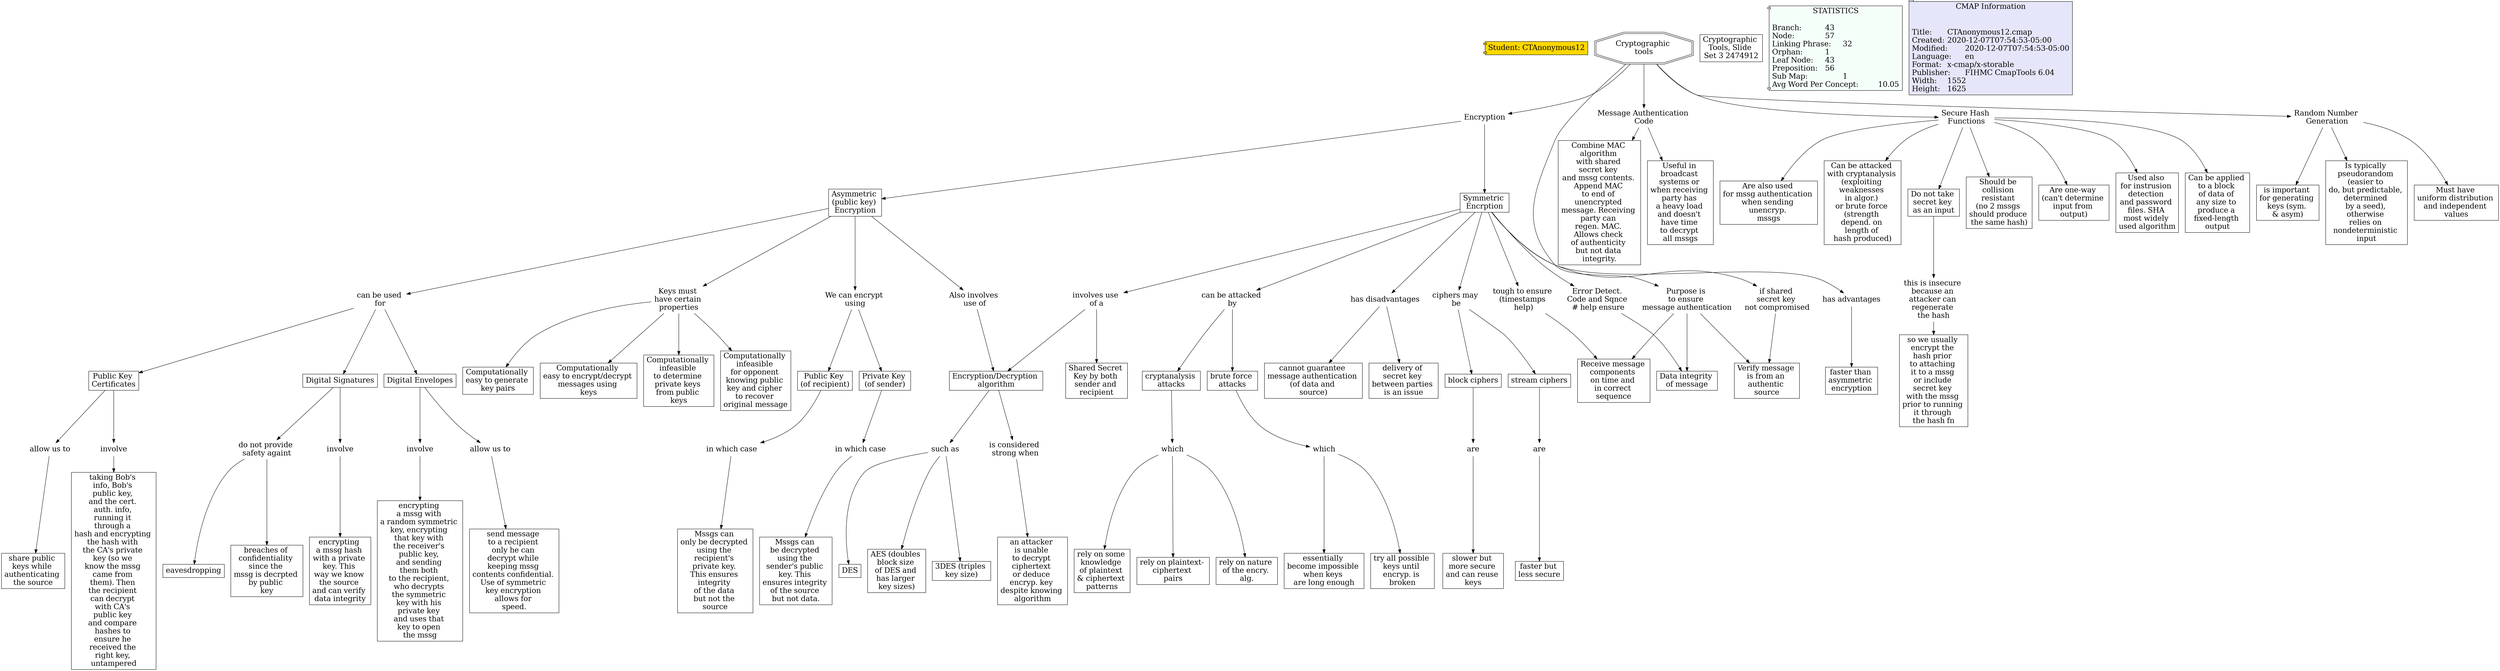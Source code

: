 // The Round Table
digraph {
	Student [label="Student: CTAnonymous12" fillcolor=gold fontsize=20 shape=component style=filled]
	"1RRZTRX7H-XTH1VZ-7XY" [label="Keys must 
have certain 
properties" fontsize=20 shape=none]
	"1RRZTRX7H-10ND2Q6-7XV" [label="Computationally 
easy to generate 
key pairs" fillcolor=white fontsize=20 shape=rect style=filled]
	"1RRZTRX7H-XTH1VZ-7XY" -> "1RRZTRX7H-10ND2Q6-7XV" [constraint=true]
	"1RRZJ32R1-LSZRQ5-RG" [label="Cryptographic 
tools" fillcolor=white fontsize=20 shape=doubleoctagon style=filled]
	"1RRZQNR65-1NT507B-42D" [label="Message Authentication 
Code" fontsize=20 shape=none]
	"1RRZJ32R1-LSZRQ5-RG" -> "1RRZQNR65-1NT507B-42D" [constraint=true]
	"1RRZMRDNZ-M3SSK8-2BD" [label="brute force 
attacks" fillcolor=white fontsize=20 shape=rect style=filled]
	"1RRZMZBMC-Z285FK-2LS" [label=which fontsize=20 shape=none]
	"1RRZMRDNZ-M3SSK8-2BD" -> "1RRZMZBMC-Z285FK-2LS" [constraint=true]
	"1RRZVHY2W-N2F5H7-9N5" [label="Digital Envelopes
" fillcolor=white fontsize=20 shape=rect style=filled]
	"1RRZZWJMH-21BQS3G-G85" [label=involve fontsize=20 shape=none]
	"1RRZVHY2W-N2F5H7-9N5" -> "1RRZZWJMH-21BQS3G-G85" [constraint=true]
	"1RRZJ6CR5-1YXVK0H-W8" [label="Symmetric 
Encrption" fillcolor=white fontsize=20 shape=rect style=filled]
	"1RRZQ4WWM-285VJ3G-3TQ" [label="if shared 
secret key 
not compromised
" fontsize=20 shape=none]
	"1RRZJ6CR5-1YXVK0H-W8" -> "1RRZQ4WWM-285VJ3G-3TQ" [constraint=true]
	"1RRZJ6CR5-1YXVK0H-W8" [label="Symmetric 
Encrption" fillcolor=white fontsize=20 shape=rect style=filled]
	"1RRZMP5G8-1BZ9H80-27P" [label="can be attacked 
by" fontsize=20 shape=none]
	"1RRZJ6CR5-1YXVK0H-W8" -> "1RRZMP5G8-1BZ9H80-27P" [constraint=true]
	"1RRZR2MSQ-13PDTRX-4VP" [label="Secure Hash 
Functions" fontsize=20 shape=none]
	"1RRZR2MS6-4SF87B-4VL" [label="Are one-way 
(can't determine 
input from 
output)" fillcolor=white fontsize=20 shape=rect style=filled]
	"1RRZR2MSQ-13PDTRX-4VP" -> "1RRZR2MS6-4SF87B-4VL" [constraint=true]
	"1RRZVHT3D-GW11PZ-9MP" [label="Public Key 
Certificates" fillcolor=white fontsize=20 shape=rect style=filled]
	"1RRZYPF47-22C5X8Q-DVP" [label="allow us to
" fontsize=20 shape=none]
	"1RRZVHT3D-GW11PZ-9MP" -> "1RRZYPF47-22C5X8Q-DVP" [constraint=true]
	"1RRZJ6CR5-1YXVK0H-W8" [label="Symmetric 
Encrption" fillcolor=white fontsize=20 shape=rect style=filled]
	"1RRZM60W4-19L0P6-1X0" [label="has disadvantages
" fontsize=20 shape=none]
	"1RRZJ6CR5-1YXVK0H-W8" -> "1RRZM60W4-19L0P6-1X0" [constraint=true]
	"1RRZR2MSQ-13PDTRX-4VP" [label="Secure Hash 
Functions" fontsize=20 shape=none]
	"1RRZSSZRK-2BT5RL2-66M" [label="Used also 
for instrusion 
detection 
and password 
files. SHA 
most widely 
used algorithm
" fillcolor=white fontsize=20 shape=rect style=filled]
	"1RRZR2MSQ-13PDTRX-4VP" -> "1RRZSSZRK-2BT5RL2-66M" [constraint=true]
	"1RRZVPNQH-NSPJ9-9Y8" [label="Random Number 
Generation" fontsize=20 shape=none]
	"1RRZVPNQ0-1SBVGS3-9Y5" [label="is important 
for generating 
keys (sym. 
& asym)" fillcolor=white fontsize=20 shape=rect style=filled]
	"1RRZVPNQH-NSPJ9-9Y8" -> "1RRZVPNQ0-1SBVGS3-9Y5" [constraint=true]
	"1RRZYGX4L-DJ533Y-DLQ" [label="do not provide 
safety againt
" fontsize=20 shape=none]
	"1RRZYHM4J-XPHP1Y-DNS" [label="breaches of 
confidentiality 
since the 
mssg is decrpted 
by public 
key" fillcolor=white fontsize=20 shape=rect style=filled]
	"1RRZYGX4L-DJ533Y-DLQ" -> "1RRZYHM4J-XPHP1Y-DNS" [constraint=true]
	"1RRZJ6CR5-1YXVK0H-W8" [label="Symmetric 
Encrption" fillcolor=white fontsize=20 shape=rect style=filled]
	"1RRZJ7F1P-9Y4VJC-Y9" [label="involves use 
of a" fontsize=20 shape=none]
	"1RRZJ6CR5-1YXVK0H-W8" -> "1RRZJ7F1P-9Y4VJC-Y9" [constraint=true]
	"1RRZMZBMC-Z285FK-2LS" [label=which fontsize=20 shape=none]
	"1RRZMZBMC-25RJ7GX-2LP" [label="try all possible 
keys until 
encryp. is 
broken" fillcolor=white fontsize=20 shape=rect style=filled]
	"1RRZMZBMC-Z285FK-2LS" -> "1RRZMZBMC-25RJ7GX-2LP" [constraint=true]
	"1RRZM60W4-19L0P6-1X0" [label="has disadvantages
" fontsize=20 shape=none]
	"1RRZM60VN-SMYMDN-1WX" [label="cannot guarantee 
message authentication 
(of data and 
source)" fillcolor=white fontsize=20 shape=rect style=filled]
	"1RRZM60W4-19L0P6-1X0" -> "1RRZM60VN-SMYMDN-1WX" [constraint=true]
	"1RRZQNR65-1NT507B-42D" [label="Message Authentication 
Code" fontsize=20 shape=none]
	"1RRZQZ09J-25WFLLK-4J8" [label="Useful in 
broadcast 
systems or 
when receiving 
party has 
a heavy load 
and doesn't 
have time 
to decrypt 
all mssgs" fillcolor=white fontsize=20 shape=rect style=filled]
	"1RRZQNR65-1NT507B-42D" -> "1RRZQZ09J-25WFLLK-4J8" [constraint=true]
	"1RRZQ138B-T6LH30-3RH" [label="tough to ensure 
(timestamps 
help)" fontsize=20 shape=none]
	"1RRZPRNX3-2B16YVP-3HN" [label="Receive message 
components 
on time and 
in correct 
sequence" fillcolor=white fontsize=20 shape=rect style=filled]
	"1RRZQ138B-T6LH30-3RH" -> "1RRZPRNX3-2B16YVP-3HN" [constraint=true]
	"1RRZJ32R1-LSZRQ5-RG" [label="Cryptographic 
tools" fillcolor=white fontsize=20 shape=doubleoctagon style=filled]
	"1RRZJ6CR5-1Z5F7BD-WC" [label=Encryption fontsize=20 shape=none]
	"1RRZJ32R1-LSZRQ5-RG" -> "1RRZJ6CR5-1Z5F7BD-WC" [constraint=true]
	"1RRZJ6CR5-1Z5F7BD-WC" [label=Encryption fontsize=20 shape=none]
	"1RRZT1YFT-28N7CL7-6P0" [label="Asymmetric 
(public key) 
Encryption" fillcolor=white fontsize=20 shape=rect style=filled]
	"1RRZJ6CR5-1Z5F7BD-WC" -> "1RRZT1YFT-28N7CL7-6P0" [constraint=true]
	"1RRZQ4WWM-285VJ3G-3TQ" [label="if shared 
secret key 
not compromised
" fontsize=20 shape=none]
	"1RRZPQ7W5-2CXKP6H-3DX" [label="Verify message 
is from an 
authentic 
source" fillcolor=white fontsize=20 shape=rect style=filled]
	"1RRZQ4WWM-285VJ3G-3TQ" -> "1RRZPQ7W5-2CXKP6H-3DX" [constraint=true]
	"1RRZR2MSQ-13PDTRX-4VP" [label="Secure Hash 
Functions" fontsize=20 shape=none]
	"1RRZRJ849-1ZCKWD8-522" [label="Can be applied 
to a block 
of data of 
any size to 
produce a 
fixed-length 
output" fillcolor=white fontsize=20 shape=rect style=filled]
	"1RRZR2MSQ-13PDTRX-4VP" -> "1RRZRJ849-1ZCKWD8-522" [constraint=true]
	"1RRZT1YFT-28N7CL7-6P0" [label="Asymmetric 
(public key) 
Encryption" fillcolor=white fontsize=20 shape=rect style=filled]
	"1RRZT90QT-XQNL64-7BW" [label="We can encrypt 
using" fontsize=20 shape=none]
	"1RRZT1YFT-28N7CL7-6P0" -> "1RRZT90QT-XQNL64-7BW" [constraint=true]
	"1RRZPP0TP-TKHVKF-39Y" [label="Purpose is 
to ensure 
message authentication
" fontsize=20 shape=none]
	"1RRZPRNX3-2B16YVP-3HN" [label="Receive message 
components 
on time and 
in correct 
sequence" fillcolor=white fontsize=20 shape=rect style=filled]
	"1RRZPP0TP-TKHVKF-39Y" -> "1RRZPRNX3-2B16YVP-3HN" [constraint=true]
	"1RRZVHT3D-GW11PZ-9MP" [label="Public Key 
Certificates" fillcolor=white fontsize=20 shape=rect style=filled]
	"1RRZZ16HS-25L5HDY-F2Z" [label=involve fontsize=20 shape=none]
	"1RRZVHT3D-GW11PZ-9MP" -> "1RRZZ16HS-25L5HDY-F2Z" [constraint=true]
	"1RRZJFGXV-1KTGDB7-148" [label="Encryption/Decryption 
algorithm" fillcolor=white fontsize=20 shape=rect style=filled]
	"1RRZLPDP8-12NHY5B-19B" [label="such as" fontsize=20 shape=none]
	"1RRZJFGXV-1KTGDB7-148" -> "1RRZLPDP8-12NHY5B-19B" [constraint=true]
	"1RRZZ16HS-25L5HDY-F2Z" [label=involve fontsize=20 shape=none]
	"1RRZZ16HS-6NVBN8-F2W" [label="taking Bob's 
info, Bob's 
public key, 
and the cert. 
auth. info, 
running it 
through a 
hash and encrypting 
the hash with 
the CA's private 
key (so we 
know the mssg 
came from 
them). Then 
the recipient 
can decrypt 
with CA's 
public key 
and compare 
hashes to 
ensure he 
received the 
right key, 
untampered" fillcolor=white fontsize=20 shape=rect style=filled]
	"1RRZZ16HS-25L5HDY-F2Z" -> "1RRZZ16HS-6NVBN8-F2W" [constraint=true]
	"1RRZT90QT-XQNL64-7BW" [label="We can encrypt 
using" fontsize=20 shape=none]
	"1RRZT90Q9-MZP2V8-7BS" [label="Public Key 
(of recipient)
" fillcolor=white fontsize=20 shape=rect style=filled]
	"1RRZT90QT-XQNL64-7BW" -> "1RRZT90Q9-MZP2V8-7BS" [constraint=true]
	"1RRZTRX7H-XTH1VZ-7XY" [label="Keys must 
have certain 
properties" fontsize=20 shape=none]
	"1RRZTXX1G-1DL6PFL-87N" [label="Computationally 
easy to encrypt/decrypt 
messages using 
keys" fillcolor=white fontsize=20 shape=rect style=filled]
	"1RRZTRX7H-XTH1VZ-7XY" -> "1RRZTXX1G-1DL6PFL-87N" [constraint=true]
	"1RRZVCSYX-B0STG9-996" [label="can be used 
for" fontsize=20 shape=none]
	"1RRZVHY2W-N2F5H7-9N5" [label="Digital Envelopes
" fillcolor=white fontsize=20 shape=rect style=filled]
	"1RRZVCSYX-B0STG9-996" -> "1RRZVHY2W-N2F5H7-9N5" [constraint=true]
	"1RRZV8JQB-7SRYPY-8NV" [label="Also involves 
use of" fontsize=20 shape=none]
	"1RRZJFGXV-1KTGDB7-148" [label="Encryption/Decryption 
algorithm" fillcolor=white fontsize=20 shape=rect style=filled]
	"1RRZV8JQB-7SRYPY-8NV" -> "1RRZJFGXV-1KTGDB7-148" [constraint=true]
	"1RRZR2MSQ-13PDTRX-4VP" [label="Secure Hash 
Functions" fontsize=20 shape=none]
	"1RRZSYPR9-26KD938-6FH" [label="Are also used 
for mssg authentication 
when sending 
unencryp. 
mssgs" fillcolor=white fontsize=20 shape=rect style=filled]
	"1RRZR2MSQ-13PDTRX-4VP" -> "1RRZSYPR9-26KD938-6FH" [constraint=true]
	"1RRZYPF47-22C5X8Q-DVP" [label="allow us to
" fontsize=20 shape=none]
	"1RRZYPF47-1W0SWYM-DVL" [label="share public 
keys while 
authenticating 
the source
" fillcolor=white fontsize=20 shape=rect style=filled]
	"1RRZYPF47-22C5X8Q-DVP" -> "1RRZYPF47-1W0SWYM-DVL" [constraint=true]
	"1RRZTKRKL-1WJT5B4-7NJ" [label="in which case
" fontsize=20 shape=none]
	"1RRZTKRKL-23RC735-7NF" [label="Mssgs can 
be decrypted 
using the 
sender's public 
key. This 
ensures integrity 
of the source 
but not data.
" fillcolor=white fontsize=20 shape=rect style=filled]
	"1RRZTKRKL-1WJT5B4-7NJ" -> "1RRZTKRKL-23RC735-7NF" [constraint=true]
	"1RRZR2MSQ-13PDTRX-4VP" [label="Secure Hash 
Functions" fontsize=20 shape=none]
	"1RRZSND54-204N690-5Y6" [label="Can be attacked 
with cryptanalysis 
(exploiting 
weaknesses 
in algor.) 
or brute force 
(strength 
depend. on 
length of 
hash produced)
" fillcolor=white fontsize=20 shape=rect style=filled]
	"1RRZR2MSQ-13PDTRX-4VP" -> "1RRZSND54-204N690-5Y6" [constraint=true]
	"1RRZJ32R1-LSZRQ5-RG" [label="Cryptographic 
tools" fillcolor=white fontsize=20 shape=doubleoctagon style=filled]
	"1RRZR2MSQ-13PDTRX-4VP" [label="Secure Hash 
Functions" fontsize=20 shape=none]
	"1RRZJ32R1-LSZRQ5-RG" -> "1RRZR2MSQ-13PDTRX-4VP" [constraint=true]
	"1RRZS2KGS-152YLW9-57L" [label="Do not take 
secret key 
as an input
" fillcolor=white fontsize=20 shape=rect style=filled]
	"1RRZS48Y2-267CHCD-59C" [label="this is insecure 
because an 
attacker can 
regenerate 
the hash" fontsize=20 shape=none]
	"1RRZS2KGS-152YLW9-57L" -> "1RRZS48Y2-267CHCD-59C" [constraint=true]
	"1RRZT1YFT-28N7CL7-6P0" [label="Asymmetric 
(public key) 
Encryption" fillcolor=white fontsize=20 shape=rect style=filled]
	"1RRZTRX7H-XTH1VZ-7XY" [label="Keys must 
have certain 
properties" fontsize=20 shape=none]
	"1RRZT1YFT-28N7CL7-6P0" -> "1RRZTRX7H-XTH1VZ-7XY" [constraint=true]
	"1RRZJ32R1-LSZRQ5-RG" [label="Cryptographic 
tools" fillcolor=white fontsize=20 shape=doubleoctagon style=filled]
	"1RRZVPNQH-NSPJ9-9Y8" [label="Random Number 
Generation" fontsize=20 shape=none]
	"1RRZJ32R1-LSZRQ5-RG" -> "1RRZVPNQH-NSPJ9-9Y8" [constraint=true]
	"1RRZVPNQH-NSPJ9-9Y8" [label="Random Number 
Generation" fontsize=20 shape=none]
	"1RRZVS3YY-10YY2R1-B1N" [label="Is typically 
pseudorandom 
(easier to 
do, but predictable, 
determined 
by a seed), 
otherwise 
relies on 
nondeterministic 
input" fillcolor=white fontsize=20 shape=rect style=filled]
	"1RRZVPNQH-NSPJ9-9Y8" -> "1RRZVS3YY-10YY2R1-B1N" [constraint=true]
	"1RRZLPDP8-12NHY5B-19B" [label="such as" fontsize=20 shape=none]
	"1RRZLQ8NG-2D4RWB7-1BP" [label="3DES (triples 
key size)" fillcolor=white fontsize=20 shape=rect style=filled]
	"1RRZLPDP8-12NHY5B-19B" -> "1RRZLQ8NG-2D4RWB7-1BP" [constraint=true]
	"1RRZMP5G8-1BZ9H80-27P" [label="can be attacked 
by" fontsize=20 shape=none]
	"1RRZMRDNZ-M3SSK8-2BD" [label="brute force 
attacks" fillcolor=white fontsize=20 shape=rect style=filled]
	"1RRZMP5G8-1BZ9H80-27P" -> "1RRZMRDNZ-M3SSK8-2BD" [constraint=true]
	"1RRZLZMSY-1X7V01G-1L2" [label="ciphers may 
be" fontsize=20 shape=none]
	"1RRZLZMSY-1Y9335D-1KZ" [label="block ciphers
" fillcolor=white fontsize=20 shape=rect style=filled]
	"1RRZLZMSY-1X7V01G-1L2" -> "1RRZLZMSY-1Y9335D-1KZ" [constraint=true]
	"1RRZZK9L6-Z7M2J2-FV6" [label="allow us to
" fontsize=20 shape=none]
	"1RRZZK9L6-7FV2VP-FV3" [label="send message 
to a recipient 
only he can 
decrypt while 
keeping mssg 
contents confidential. 
Use of symmetric 
key encryption 
allows for 
speed." fillcolor=white fontsize=20 shape=rect style=filled]
	"1RRZZK9L6-Z7M2J2-FV6" -> "1RRZZK9L6-7FV2VP-FV3" [constraint=true]
	"1RRZJ6CR5-1YXVK0H-W8" [label="Symmetric 
Encrption" fillcolor=white fontsize=20 shape=rect style=filled]
	"1RRZPYDVB-26HTLXK-3P9" [label="Error Detect. 
Code and Sqnce 
# help ensure
" fontsize=20 shape=none]
	"1RRZJ6CR5-1YXVK0H-W8" -> "1RRZPYDVB-26HTLXK-3P9" [constraint=true]
	"1RRZPP0TP-TKHVKF-39Y" [label="Purpose is 
to ensure 
message authentication
" fontsize=20 shape=none]
	"1RRZPP0TP-8LCH4X-39V" [label="Data integrity 
of message
" fillcolor=white fontsize=20 shape=rect style=filled]
	"1RRZPP0TP-TKHVKF-39Y" -> "1RRZPP0TP-8LCH4X-39V" [constraint=true]
	"1RRZR2MSQ-13PDTRX-4VP" [label="Secure Hash 
Functions" fontsize=20 shape=none]
	"1RRZS2KGS-152YLW9-57L" [label="Do not take 
secret key 
as an input
" fillcolor=white fontsize=20 shape=rect style=filled]
	"1RRZR2MSQ-13PDTRX-4VP" -> "1RRZS2KGS-152YLW9-57L" [constraint=true]
	"1RRZJ7F1P-9Y4VJC-Y9" [label="involves use 
of a" fontsize=20 shape=none]
	"1RRZJFGXV-1KTGDB7-148" [label="Encryption/Decryption 
algorithm" fillcolor=white fontsize=20 shape=rect style=filled]
	"1RRZJ7F1P-9Y4VJC-Y9" -> "1RRZJFGXV-1KTGDB7-148" [constraint=true]
	"1RRZVHY2W-N2F5H7-9N5" [label="Digital Envelopes
" fillcolor=white fontsize=20 shape=rect style=filled]
	"1RRZZK9L6-Z7M2J2-FV6" [label="allow us to
" fontsize=20 shape=none]
	"1RRZVHY2W-N2F5H7-9N5" -> "1RRZZK9L6-Z7M2J2-FV6" [constraint=true]
	"1RRZM18Z5-1BG1J1Q-1PB" [label=are fontsize=20 shape=none]
	"1RRZM18Z5-2DMK3V4-1P7" [label="slower but 
more secure 
and can reuse 
keys" fillcolor=white fontsize=20 shape=rect style=filled]
	"1RRZM18Z5-1BG1J1Q-1PB" -> "1RRZM18Z5-2DMK3V4-1P7" [constraint=true]
	"1RRZJ6CR5-1Z5F7BD-WC" [label=Encryption fontsize=20 shape=none]
	"1RRZJ6CR5-1YXVK0H-W8" [label="Symmetric 
Encrption" fillcolor=white fontsize=20 shape=rect style=filled]
	"1RRZJ6CR5-1Z5F7BD-WC" -> "1RRZJ6CR5-1YXVK0H-W8" [constraint=true]
	"1RRZS48Y2-267CHCD-59C" [label="this is insecure 
because an 
attacker can 
regenerate 
the hash" fontsize=20 shape=none]
	"1RRZS48Y2-2D9CP08-598" [label="so we usually 
encrypt the 
hash prior 
to attaching 
it to a mssg 
or include 
secret key 
with the mssg 
prior to running 
it through 
the hash fn
" fillcolor=white fontsize=20 shape=rect style=filled]
	"1RRZS48Y2-267CHCD-59C" -> "1RRZS48Y2-2D9CP08-598" [constraint=true]
	"1RRZR2MSQ-13PDTRX-4VP" [label="Secure Hash 
Functions" fontsize=20 shape=none]
	"1RRZSG5KM-1LP2CV3-5N0" [label="Should be 
collision 
resistant 
(no 2 mssgs 
should produce 
the same hash)
" fillcolor=white fontsize=20 shape=rect style=filled]
	"1RRZR2MSQ-13PDTRX-4VP" -> "1RRZSG5KM-1LP2CV3-5N0" [constraint=true]
	"1RRZMP5G8-1BZ9H80-27P" [label="can be attacked 
by" fontsize=20 shape=none]
	"1RRZMP5G8-1CJ51V6-27L" [label="cryptanalysis 
attacks" fillcolor=white fontsize=20 shape=rect style=filled]
	"1RRZMP5G8-1BZ9H80-27P" -> "1RRZMP5G8-1CJ51V6-27L" [constraint=true]
	"1RRZTRX7H-XTH1VZ-7XY" [label="Keys must 
have certain 
properties" fontsize=20 shape=none]
	"1RRZV1PW7-18RTBC5-8B8" [label="Computationally 
infeasible 
to determine 
private keys 
from public 
keys" fillcolor=white fontsize=20 shape=rect style=filled]
	"1RRZTRX7H-XTH1VZ-7XY" -> "1RRZV1PW7-18RTBC5-8B8" [constraint=true]
	"1RRZTRX7H-XTH1VZ-7XY" [label="Keys must 
have certain 
properties" fontsize=20 shape=none]
	"1RRZV34TD-DS8YTF-8FX" [label="Computationally 
infeasible 
for opponent 
knowing public 
key and cipher 
to recover 
original message
" fillcolor=white fontsize=20 shape=rect style=filled]
	"1RRZTRX7H-XTH1VZ-7XY" -> "1RRZV34TD-DS8YTF-8FX" [constraint=true]
	"1RRZT1YFT-28N7CL7-6P0" [label="Asymmetric 
(public key) 
Encryption" fillcolor=white fontsize=20 shape=rect style=filled]
	"1RRZV8JQB-7SRYPY-8NV" [label="Also involves 
use of" fontsize=20 shape=none]
	"1RRZT1YFT-28N7CL7-6P0" -> "1RRZV8JQB-7SRYPY-8NV" [constraint=true]
	"1RRZM285N-WPPVQV-1R3" [label=are fontsize=20 shape=none]
	"1RRZM285N-29D03Y4-1R0" [label="faster but 
less secure
" fillcolor=white fontsize=20 shape=rect style=filled]
	"1RRZM285N-WPPVQV-1R3" -> "1RRZM285N-29D03Y4-1R0" [constraint=true]
	"1RRZT1YFT-28N7CL7-6P0" [label="Asymmetric 
(public key) 
Encryption" fillcolor=white fontsize=20 shape=rect style=filled]
	"1RRZVCSYX-B0STG9-996" [label="can be used 
for" fontsize=20 shape=none]
	"1RRZT1YFT-28N7CL7-6P0" -> "1RRZVCSYX-B0STG9-996" [constraint=true]
	"1RRZVCSYX-B0STG9-996" [label="can be used 
for" fontsize=20 shape=none]
	"1RRZVHT3D-GW11PZ-9MP" [label="Public Key 
Certificates" fillcolor=white fontsize=20 shape=rect style=filled]
	"1RRZVCSYX-B0STG9-996" -> "1RRZVHT3D-GW11PZ-9MP" [constraint=true]
	"1RRZMP5G8-1CJ51V6-27L" [label="cryptanalysis 
attacks" fillcolor=white fontsize=20 shape=rect style=filled]
	"1RRZMS8Y7-1X11V56-2CM" [label=which fontsize=20 shape=none]
	"1RRZMP5G8-1CJ51V6-27L" -> "1RRZMS8Y7-1X11V56-2CM" [constraint=true]
	"1RRZJFGXV-1KTGDB7-148" [label="Encryption/Decryption 
algorithm" fillcolor=white fontsize=20 shape=rect style=filled]
	"1RRZN46LR-4B3354-2VZ" [label="is considered 
strong when
" fontsize=20 shape=none]
	"1RRZJFGXV-1KTGDB7-148" -> "1RRZN46LR-4B3354-2VZ" [constraint=true]
	"1RRZMS8Y7-1X11V56-2CM" [label=which fontsize=20 shape=none]
	"1RRZMS8Y7-LRSJF4-2CJ" [label="rely on nature 
of the encry. 
alg." fillcolor=white fontsize=20 shape=rect style=filled]
	"1RRZMS8Y7-1X11V56-2CM" -> "1RRZMS8Y7-LRSJF4-2CJ" [constraint=true]
	"1RRZJ7F1P-9Y4VJC-Y9" [label="involves use 
of a" fontsize=20 shape=none]
	"1RRZJ7F1P-R90QXC-Y6" [label="Shared Secret 
Key by both 
sender and 
recipient" fillcolor=white fontsize=20 shape=rect style=filled]
	"1RRZJ7F1P-9Y4VJC-Y9" -> "1RRZJ7F1P-R90QXC-Y6" [constraint=true]
	"1RRZM49RY-1VPGK4D-1SW" [label="has advantages
" fontsize=20 shape=none]
	"1RRZM49RY-196R74C-1SS" [label="faster than 
asymmetric 
encryption" fillcolor=white fontsize=20 shape=rect style=filled]
	"1RRZM49RY-1VPGK4D-1SW" -> "1RRZM49RY-196R74C-1SS" [constraint=true]
	"1RRZLZMSY-1Y9335D-1KZ" [label="block ciphers
" fillcolor=white fontsize=20 shape=rect style=filled]
	"1RRZM18Z5-1BG1J1Q-1PB" [label=are fontsize=20 shape=none]
	"1RRZLZMSY-1Y9335D-1KZ" -> "1RRZM18Z5-1BG1J1Q-1PB" [constraint=true]
	"1RRZJ6CR5-1YXVK0H-W8" [label="Symmetric 
Encrption" fillcolor=white fontsize=20 shape=rect style=filled]
	"1RRZLZMSY-1X7V01G-1L2" [label="ciphers may 
be" fontsize=20 shape=none]
	"1RRZJ6CR5-1YXVK0H-W8" -> "1RRZLZMSY-1X7V01G-1L2" [constraint=true]
	"1RRZYBT8K-105QK30-DG2" [label=involve fontsize=20 shape=none]
	"1RRZYBT8K-1QTGJN1-DFZ" [label="encrypting 
a mssg hash 
with a private 
key. This 
way we know 
the source 
and can verify 
data integrity
" fillcolor=white fontsize=20 shape=rect style=filled]
	"1RRZYBT8K-105QK30-DG2" -> "1RRZYBT8K-1QTGJN1-DFZ" [constraint=true]
	"1RRZTBGVJ-194ZNRJ-7FW" [label="Private Key 
(of sender)
" fillcolor=white fontsize=20 shape=rect style=filled]
	"1RRZTKRKL-1WJT5B4-7NJ" [label="in which case
" fontsize=20 shape=none]
	"1RRZTBGVJ-194ZNRJ-7FW" -> "1RRZTKRKL-1WJT5B4-7NJ" [constraint=true]
	"1RRZLPDP8-12NHY5B-19B" [label="such as" fontsize=20 shape=none]
	"1RRZLPDP8-L23R1S-197" [label=DES fillcolor=white fontsize=20 shape=rect style=filled]
	"1RRZLPDP8-12NHY5B-19B" -> "1RRZLPDP8-L23R1S-197" [constraint=true]
	"1RRZQNR65-1NT507B-42D" [label="Message Authentication 
Code" fontsize=20 shape=none]
	"1RRZQNR65-1F46JTY-429" [label="Combine MAC 
algorithm 
with shared 
secret key 
and mssg contents. 
Append MAC 
to end of 
unencrypted 
message. Receiving 
party can 
regen. MAC. 
Allows check 
of authenticity 
but not data 
integrity." fillcolor=white fontsize=20 shape=rect style=filled]
	"1RRZQNR65-1NT507B-42D" -> "1RRZQNR65-1F46JTY-429" [constraint=true]
	"1RRZJ6CR5-1YXVK0H-W8" [label="Symmetric 
Encrption" fillcolor=white fontsize=20 shape=rect style=filled]
	"1RRZQ138B-T6LH30-3RH" [label="tough to ensure 
(timestamps 
help)" fontsize=20 shape=none]
	"1RRZJ6CR5-1YXVK0H-W8" -> "1RRZQ138B-T6LH30-3RH" [constraint=true]
	"1RRZMS8Y7-1X11V56-2CM" [label=which fontsize=20 shape=none]
	"1RRZMWSPR-1R04QMK-2HW" [label="rely on some 
knowledge 
of plaintext 
& ciphertext 
patterns" fillcolor=white fontsize=20 shape=rect style=filled]
	"1RRZMS8Y7-1X11V56-2CM" -> "1RRZMWSPR-1R04QMK-2HW" [constraint=true]
	"1RRZT90Q9-MZP2V8-7BS" [label="Public Key 
(of recipient)
" fillcolor=white fontsize=20 shape=rect style=filled]
	"1RRZTCDRP-C1V0WP-7H8" [label="in which case
" fontsize=20 shape=none]
	"1RRZT90Q9-MZP2V8-7BS" -> "1RRZTCDRP-C1V0WP-7H8" [constraint=true]
	"1RRZT90QT-XQNL64-7BW" [label="We can encrypt 
using" fontsize=20 shape=none]
	"1RRZTBGVJ-194ZNRJ-7FW" [label="Private Key 
(of sender)
" fillcolor=white fontsize=20 shape=rect style=filled]
	"1RRZT90QT-XQNL64-7BW" -> "1RRZTBGVJ-194ZNRJ-7FW" [constraint=true]
	"1RRZM0JXF-1PRR5S9-1MS" [label="stream ciphers
" fillcolor=white fontsize=20 shape=rect style=filled]
	"1RRZM285N-WPPVQV-1R3" [label=are fontsize=20 shape=none]
	"1RRZM0JXF-1PRR5S9-1MS" -> "1RRZM285N-WPPVQV-1R3" [constraint=true]
	"1RRZTCDRP-C1V0WP-7H8" [label="in which case
" fontsize=20 shape=none]
	"1RRZTCDRP-2D5ZXXB-7H5" [label="Mssgs can 
only be decrypted 
using the 
recipient's 
private key. 
This ensures 
integrity 
of the data 
but not the 
source" fillcolor=white fontsize=20 shape=rect style=filled]
	"1RRZTCDRP-C1V0WP-7H8" -> "1RRZTCDRP-2D5ZXXB-7H5" [constraint=true]
	"1RRZJ6CR5-1YXVK0H-W8" [label="Symmetric 
Encrption" fillcolor=white fontsize=20 shape=rect style=filled]
	"1RRZM49RY-1VPGK4D-1SW" [label="has advantages
" fontsize=20 shape=none]
	"1RRZJ6CR5-1YXVK0H-W8" -> "1RRZM49RY-1VPGK4D-1SW" [constraint=true]
	"1RRZVCSYX-22KCQTB-993" [label="Digital Signatures
" fillcolor=white fontsize=20 shape=rect style=filled]
	"1RRZYBT8K-105QK30-DG2" [label=involve fontsize=20 shape=none]
	"1RRZVCSYX-22KCQTB-993" -> "1RRZYBT8K-105QK30-DG2" [constraint=true]
	"1RRZYGX4L-DJ533Y-DLQ" [label="do not provide 
safety againt
" fontsize=20 shape=none]
	"1RRZYGX4L-25W7D72-DLM" [label=eavesdropping fillcolor=white fontsize=20 shape=rect style=filled]
	"1RRZYGX4L-DJ533Y-DLQ" -> "1RRZYGX4L-25W7D72-DLM" [constraint=true]
	"1RRZLPDP8-12NHY5B-19B" [label="such as" fontsize=20 shape=none]
	"1RRZLR64K-173B4K7-1DD" [label="AES (doubles 
block size 
of DES and 
has larger 
key sizes)
" fillcolor=white fontsize=20 shape=rect style=filled]
	"1RRZLPDP8-12NHY5B-19B" -> "1RRZLR64K-173B4K7-1DD" [constraint=true]
	"1RRZVCSYX-22KCQTB-993" [label="Digital Signatures
" fillcolor=white fontsize=20 shape=rect style=filled]
	"1RRZYGX4L-DJ533Y-DLQ" [label="do not provide 
safety againt
" fontsize=20 shape=none]
	"1RRZVCSYX-22KCQTB-993" -> "1RRZYGX4L-DJ533Y-DLQ" [constraint=true]
	"1RRZJ32R1-LSZRQ5-RG" [label="Cryptographic 
tools" fillcolor=white fontsize=20 shape=doubleoctagon style=filled]
	"1RRZPP0TP-TKHVKF-39Y" [label="Purpose is 
to ensure 
message authentication
" fontsize=20 shape=none]
	"1RRZJ32R1-LSZRQ5-RG" -> "1RRZPP0TP-TKHVKF-39Y" [constraint=true]
	"1RRZVCSYX-B0STG9-996" [label="can be used 
for" fontsize=20 shape=none]
	"1RRZVCSYX-22KCQTB-993" [label="Digital Signatures
" fillcolor=white fontsize=20 shape=rect style=filled]
	"1RRZVCSYX-B0STG9-996" -> "1RRZVCSYX-22KCQTB-993" [constraint=true]
	"1RRZZWJMH-21BQS3G-G85" [label=involve fontsize=20 shape=none]
	"1RRZZWJMH-1JXW44H-G82" [label="encrypting 
a mssg with 
a random symmetric 
key, encrypting 
that key with 
the receiver's 
public key, 
and sending 
them both 
to the recipient, 
who decrypts 
the symmetric 
key with his 
private key 
and uses that 
key to open 
the mssg" fillcolor=white fontsize=20 shape=rect style=filled]
	"1RRZZWJMH-21BQS3G-G85" -> "1RRZZWJMH-1JXW44H-G82" [constraint=true]
	"1RRZMS8Y7-1X11V56-2CM" [label=which fontsize=20 shape=none]
	"1RRZMVH3P-211B20X-2FP" [label="rely on plaintext- 
ciphertext 
pairs" fillcolor=white fontsize=20 shape=rect style=filled]
	"1RRZMS8Y7-1X11V56-2CM" -> "1RRZMVH3P-211B20X-2FP" [constraint=true]
	"1RRZN46LR-4B3354-2VZ" [label="is considered 
strong when
" fontsize=20 shape=none]
	"1RRZN46LR-17N2H07-2VW" [label="an attacker 
is unable 
to decrypt 
ciphertext 
or deduce 
encryp. key 
despite knowing 
algorithm" fillcolor=white fontsize=20 shape=rect style=filled]
	"1RRZN46LR-4B3354-2VZ" -> "1RRZN46LR-17N2H07-2VW" [constraint=true]
	"1RRZPP0TP-TKHVKF-39Y" [label="Purpose is 
to ensure 
message authentication
" fontsize=20 shape=none]
	"1RRZPQ7W5-2CXKP6H-3DX" [label="Verify message 
is from an 
authentic 
source" fillcolor=white fontsize=20 shape=rect style=filled]
	"1RRZPP0TP-TKHVKF-39Y" -> "1RRZPQ7W5-2CXKP6H-3DX" [constraint=true]
	"1RRZVPNQH-NSPJ9-9Y8" [label="Random Number 
Generation" fontsize=20 shape=none]
	"1RRZVWGTR-1L6ZCWR-BCN" [label="Must have 
uniform distribution 
and independent 
values" fillcolor=white fontsize=20 shape=rect style=filled]
	"1RRZVPNQH-NSPJ9-9Y8" -> "1RRZVWGTR-1L6ZCWR-BCN" [constraint=true]
	"1RRZPYDVB-26HTLXK-3P9" [label="Error Detect. 
Code and Sqnce 
# help ensure
" fontsize=20 shape=none]
	"1RRZPP0TP-8LCH4X-39V" [label="Data integrity 
of message
" fillcolor=white fontsize=20 shape=rect style=filled]
	"1RRZPYDVB-26HTLXK-3P9" -> "1RRZPP0TP-8LCH4X-39V" [constraint=true]
	"1RRZM60W4-19L0P6-1X0" [label="has disadvantages
" fontsize=20 shape=none]
	"1RRZM7N75-370Q27-1ZW" [label="delivery of 
secret key 
between parties 
is an issue
" fillcolor=white fontsize=20 shape=rect style=filled]
	"1RRZM60W4-19L0P6-1X0" -> "1RRZM7N75-370Q27-1ZW" [constraint=true]
	"1RRZLZMSY-1X7V01G-1L2" [label="ciphers may 
be" fontsize=20 shape=none]
	"1RRZM0JXF-1PRR5S9-1MS" [label="stream ciphers
" fillcolor=white fontsize=20 shape=rect style=filled]
	"1RRZLZMSY-1X7V01G-1L2" -> "1RRZM0JXF-1PRR5S9-1MS" [constraint=true]
	"1RRZMZBMC-Z285FK-2LS" [label=which fontsize=20 shape=none]
	"1RRZN0N0D-1LQQM2V-2PB" [label="essentially 
become impossible 
when keys 
are long enough
" fillcolor=white fontsize=20 shape=rect style=filled]
	"1RRZMZBMC-Z285FK-2LS" -> "1RRZN0N0D-1LQQM2V-2PB" [constraint=true]
	"1RRZJ1BS3-NL8CZW-J1" [label="Cryptographic 
Tools, Slide 
Set 3 2474912
" fillcolor=white fontsize=20 shape=rect style=filled]
	statictics [label="STATISTICS
\lBranch:		43\lNode:		57\lLinking Phrase:	32\lOrphan:		1\lLeaf Node:	43\lPreposition:	56\lSub Map:		1\lAvg Word Per Concept:	10.05\l" Gsplines=true fillcolor="#F5FFFA" fontsize=20 shape=component style=filled]
	file_info [label="CMAP Information

\lTitle:	CTAnonymous12.cmap\lCreated:	2020-12-07T07:54:53-05:00\lModified:	2020-12-07T07:54:53-05:00\lLanguage:	en\lFormat:	x-cmap/x-storable\lPublisher:	FIHMC CmapTools 6.04\lWidth:	1552\lHeight:	1625\l" Gsplines=true fillcolor="#E6E6FA" fontsize=20 shape=tab style=filled]
}
